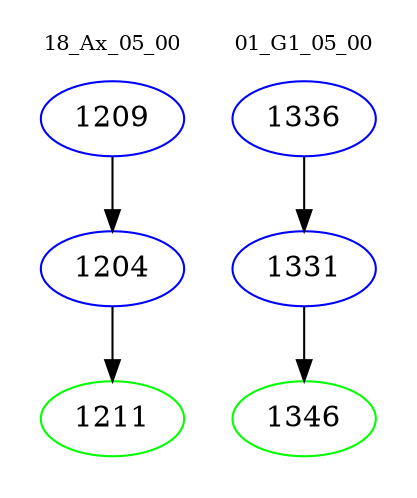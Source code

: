 digraph{
subgraph cluster_0 {
color = white
label = "18_Ax_05_00";
fontsize=10;
T0_1209 [label="1209", color="blue"]
T0_1209 -> T0_1204 [color="black"]
T0_1204 [label="1204", color="blue"]
T0_1204 -> T0_1211 [color="black"]
T0_1211 [label="1211", color="green"]
}
subgraph cluster_1 {
color = white
label = "01_G1_05_00";
fontsize=10;
T1_1336 [label="1336", color="blue"]
T1_1336 -> T1_1331 [color="black"]
T1_1331 [label="1331", color="blue"]
T1_1331 -> T1_1346 [color="black"]
T1_1346 [label="1346", color="green"]
}
}
